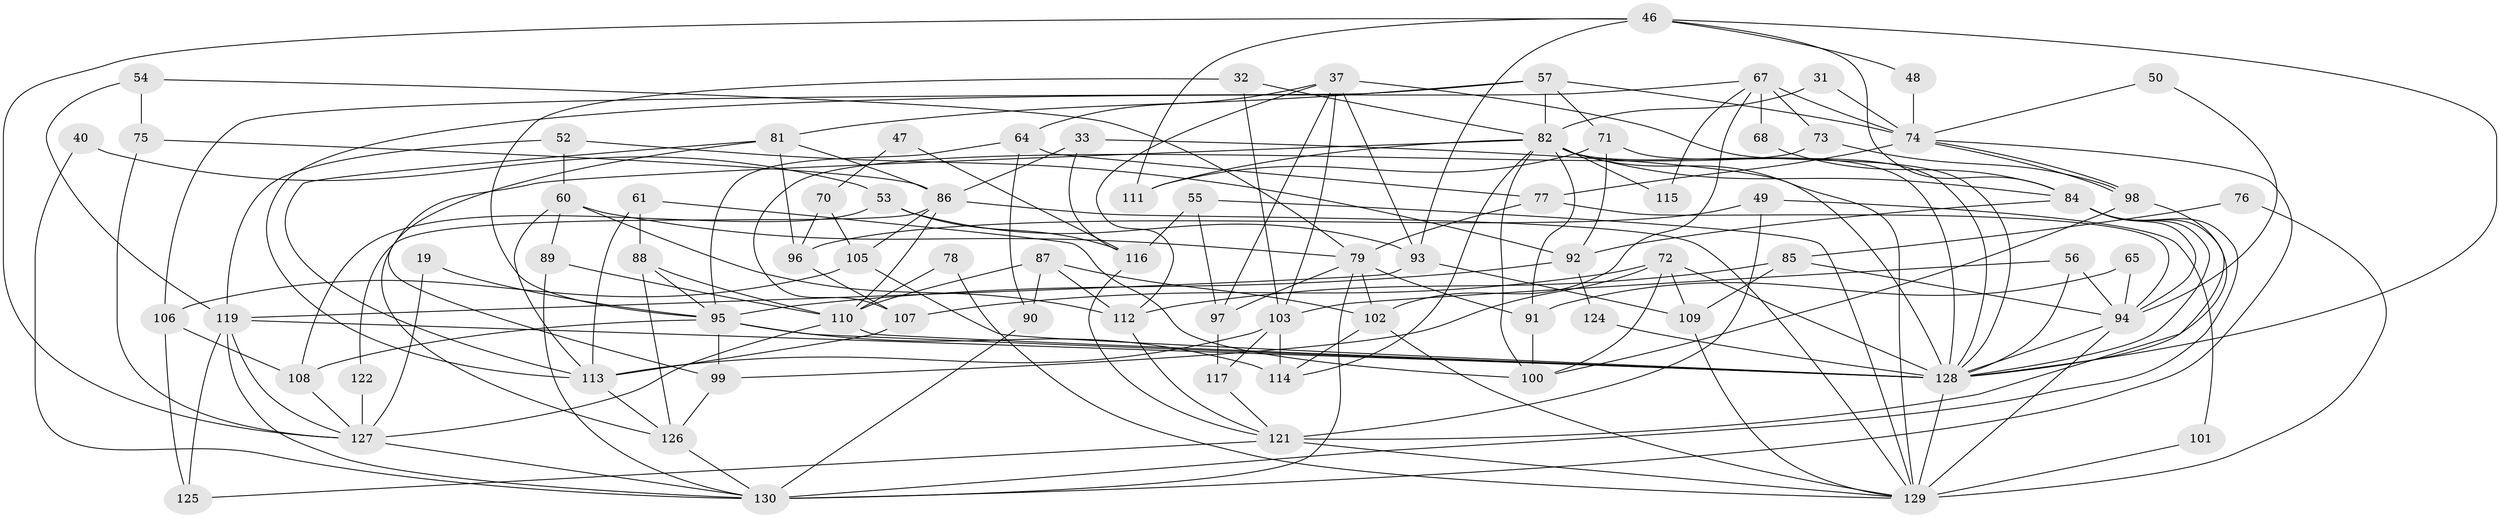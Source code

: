 // original degree distribution, {5: 0.16923076923076924, 4: 0.2923076923076923, 6: 0.08461538461538462, 3: 0.26153846153846155, 2: 0.13076923076923078, 7: 0.06153846153846154}
// Generated by graph-tools (version 1.1) at 2025/54/03/04/25 21:54:20]
// undirected, 78 vertices, 180 edges
graph export_dot {
graph [start="1"]
  node [color=gray90,style=filled];
  19;
  31;
  32;
  33;
  37 [super="+12"];
  40;
  46;
  47;
  48;
  49;
  50;
  52;
  53;
  54;
  55;
  56;
  57;
  60;
  61;
  64;
  65;
  67;
  68;
  70;
  71 [super="+14"];
  72;
  73;
  74 [super="+63"];
  75;
  76;
  77;
  78;
  79 [super="+43"];
  81 [super="+24"];
  82 [super="+42+66+62"];
  84 [super="+23"];
  85;
  86 [super="+80"];
  87 [super="+11"];
  88;
  89;
  90;
  91;
  92 [super="+27"];
  93;
  94 [super="+69+39"];
  95 [super="+3"];
  96;
  97;
  98;
  99;
  100 [super="+20"];
  101;
  102 [super="+1"];
  103 [super="+6+44"];
  105;
  106;
  107 [super="+29"];
  108;
  109;
  110 [super="+83"];
  111;
  112;
  113 [super="+36+58"];
  114;
  115;
  116;
  117;
  119 [super="+5+38"];
  121 [super="+51+16"];
  122;
  124;
  125;
  126;
  127 [super="+118"];
  128 [super="+22+35+45+120"];
  129 [super="+28+104+59"];
  130 [super="+123"];
  19 -- 95;
  19 -- 127;
  31 -- 74;
  31 -- 82;
  32 -- 103 [weight=2];
  32 -- 95;
  32 -- 82 [weight=2];
  33 -- 116;
  33 -- 86;
  33 -- 128;
  37 -- 103 [weight=2];
  37 -- 97;
  37 -- 64;
  37 -- 112;
  37 -- 93;
  37 -- 128;
  40 -- 53;
  40 -- 130;
  46 -- 93;
  46 -- 48;
  46 -- 111;
  46 -- 127;
  46 -- 84;
  46 -- 128;
  47 -- 70;
  47 -- 116;
  48 -- 74;
  49 -- 96;
  49 -- 121;
  49 -- 101;
  50 -- 74;
  50 -- 94;
  52 -- 119;
  52 -- 60;
  52 -- 92;
  53 -- 93;
  53 -- 108;
  53 -- 116;
  54 -- 119;
  54 -- 75;
  54 -- 79;
  55 -- 116;
  55 -- 97;
  55 -- 129;
  56 -- 94;
  56 -- 103;
  56 -- 128;
  57 -- 106;
  57 -- 71;
  57 -- 74;
  57 -- 81;
  57 -- 82;
  60 -- 79;
  60 -- 89;
  60 -- 112;
  60 -- 113;
  61 -- 88;
  61 -- 113;
  61 -- 100;
  64 -- 77;
  64 -- 90;
  64 -- 95;
  65 -- 91;
  65 -- 94;
  67 -- 74 [weight=2];
  67 -- 68;
  67 -- 73;
  67 -- 113;
  67 -- 115;
  67 -- 102;
  68 -- 84;
  70 -- 105;
  70 -- 96;
  71 -- 111 [weight=2];
  71 -- 92 [weight=2];
  71 -- 128;
  72 -- 107 [weight=2];
  72 -- 99;
  72 -- 109;
  72 -- 100;
  72 -- 128;
  73 -- 98;
  73 -- 107;
  74 -- 98;
  74 -- 98;
  74 -- 77;
  74 -- 130;
  75 -- 86;
  75 -- 127;
  76 -- 85;
  76 -- 129;
  77 -- 79;
  77 -- 94;
  78 -- 110;
  78 -- 129;
  79 -- 91;
  79 -- 97;
  79 -- 130;
  79 -- 102;
  81 -- 96;
  81 -- 86;
  81 -- 99;
  81 -- 113;
  82 -- 115;
  82 -- 128;
  82 -- 100;
  82 -- 126;
  82 -- 129 [weight=2];
  82 -- 111;
  82 -- 114;
  82 -- 84;
  82 -- 91;
  84 -- 92;
  84 -- 130 [weight=2];
  84 -- 121;
  84 -- 94 [weight=2];
  84 -- 128;
  85 -- 109;
  85 -- 112;
  85 -- 94;
  86 -- 110 [weight=2];
  86 -- 105;
  86 -- 122;
  86 -- 129;
  87 -- 90;
  87 -- 102;
  87 -- 112;
  87 -- 110;
  88 -- 126;
  88 -- 110;
  88 -- 95;
  89 -- 130;
  89 -- 110;
  90 -- 130;
  91 -- 100;
  92 -- 95;
  92 -- 124;
  93 -- 109;
  93 -- 119;
  94 -- 129 [weight=3];
  94 -- 128;
  95 -- 99;
  95 -- 108;
  95 -- 114;
  95 -- 128 [weight=2];
  96 -- 107;
  97 -- 117;
  98 -- 100;
  98 -- 128;
  99 -- 126;
  101 -- 129;
  102 -- 114;
  102 -- 129;
  103 -- 117;
  103 -- 114;
  103 -- 113 [weight=2];
  105 -- 106;
  105 -- 128;
  106 -- 108;
  106 -- 125;
  107 -- 113 [weight=2];
  108 -- 127;
  109 -- 129;
  110 -- 128 [weight=4];
  110 -- 127 [weight=2];
  112 -- 121;
  113 -- 126;
  116 -- 121;
  117 -- 121;
  119 -- 125;
  119 -- 130;
  119 -- 127;
  119 -- 128 [weight=3];
  121 -- 125;
  121 -- 129 [weight=3];
  122 -- 127;
  124 -- 128;
  126 -- 130;
  127 -- 130;
  128 -- 129 [weight=2];
}
